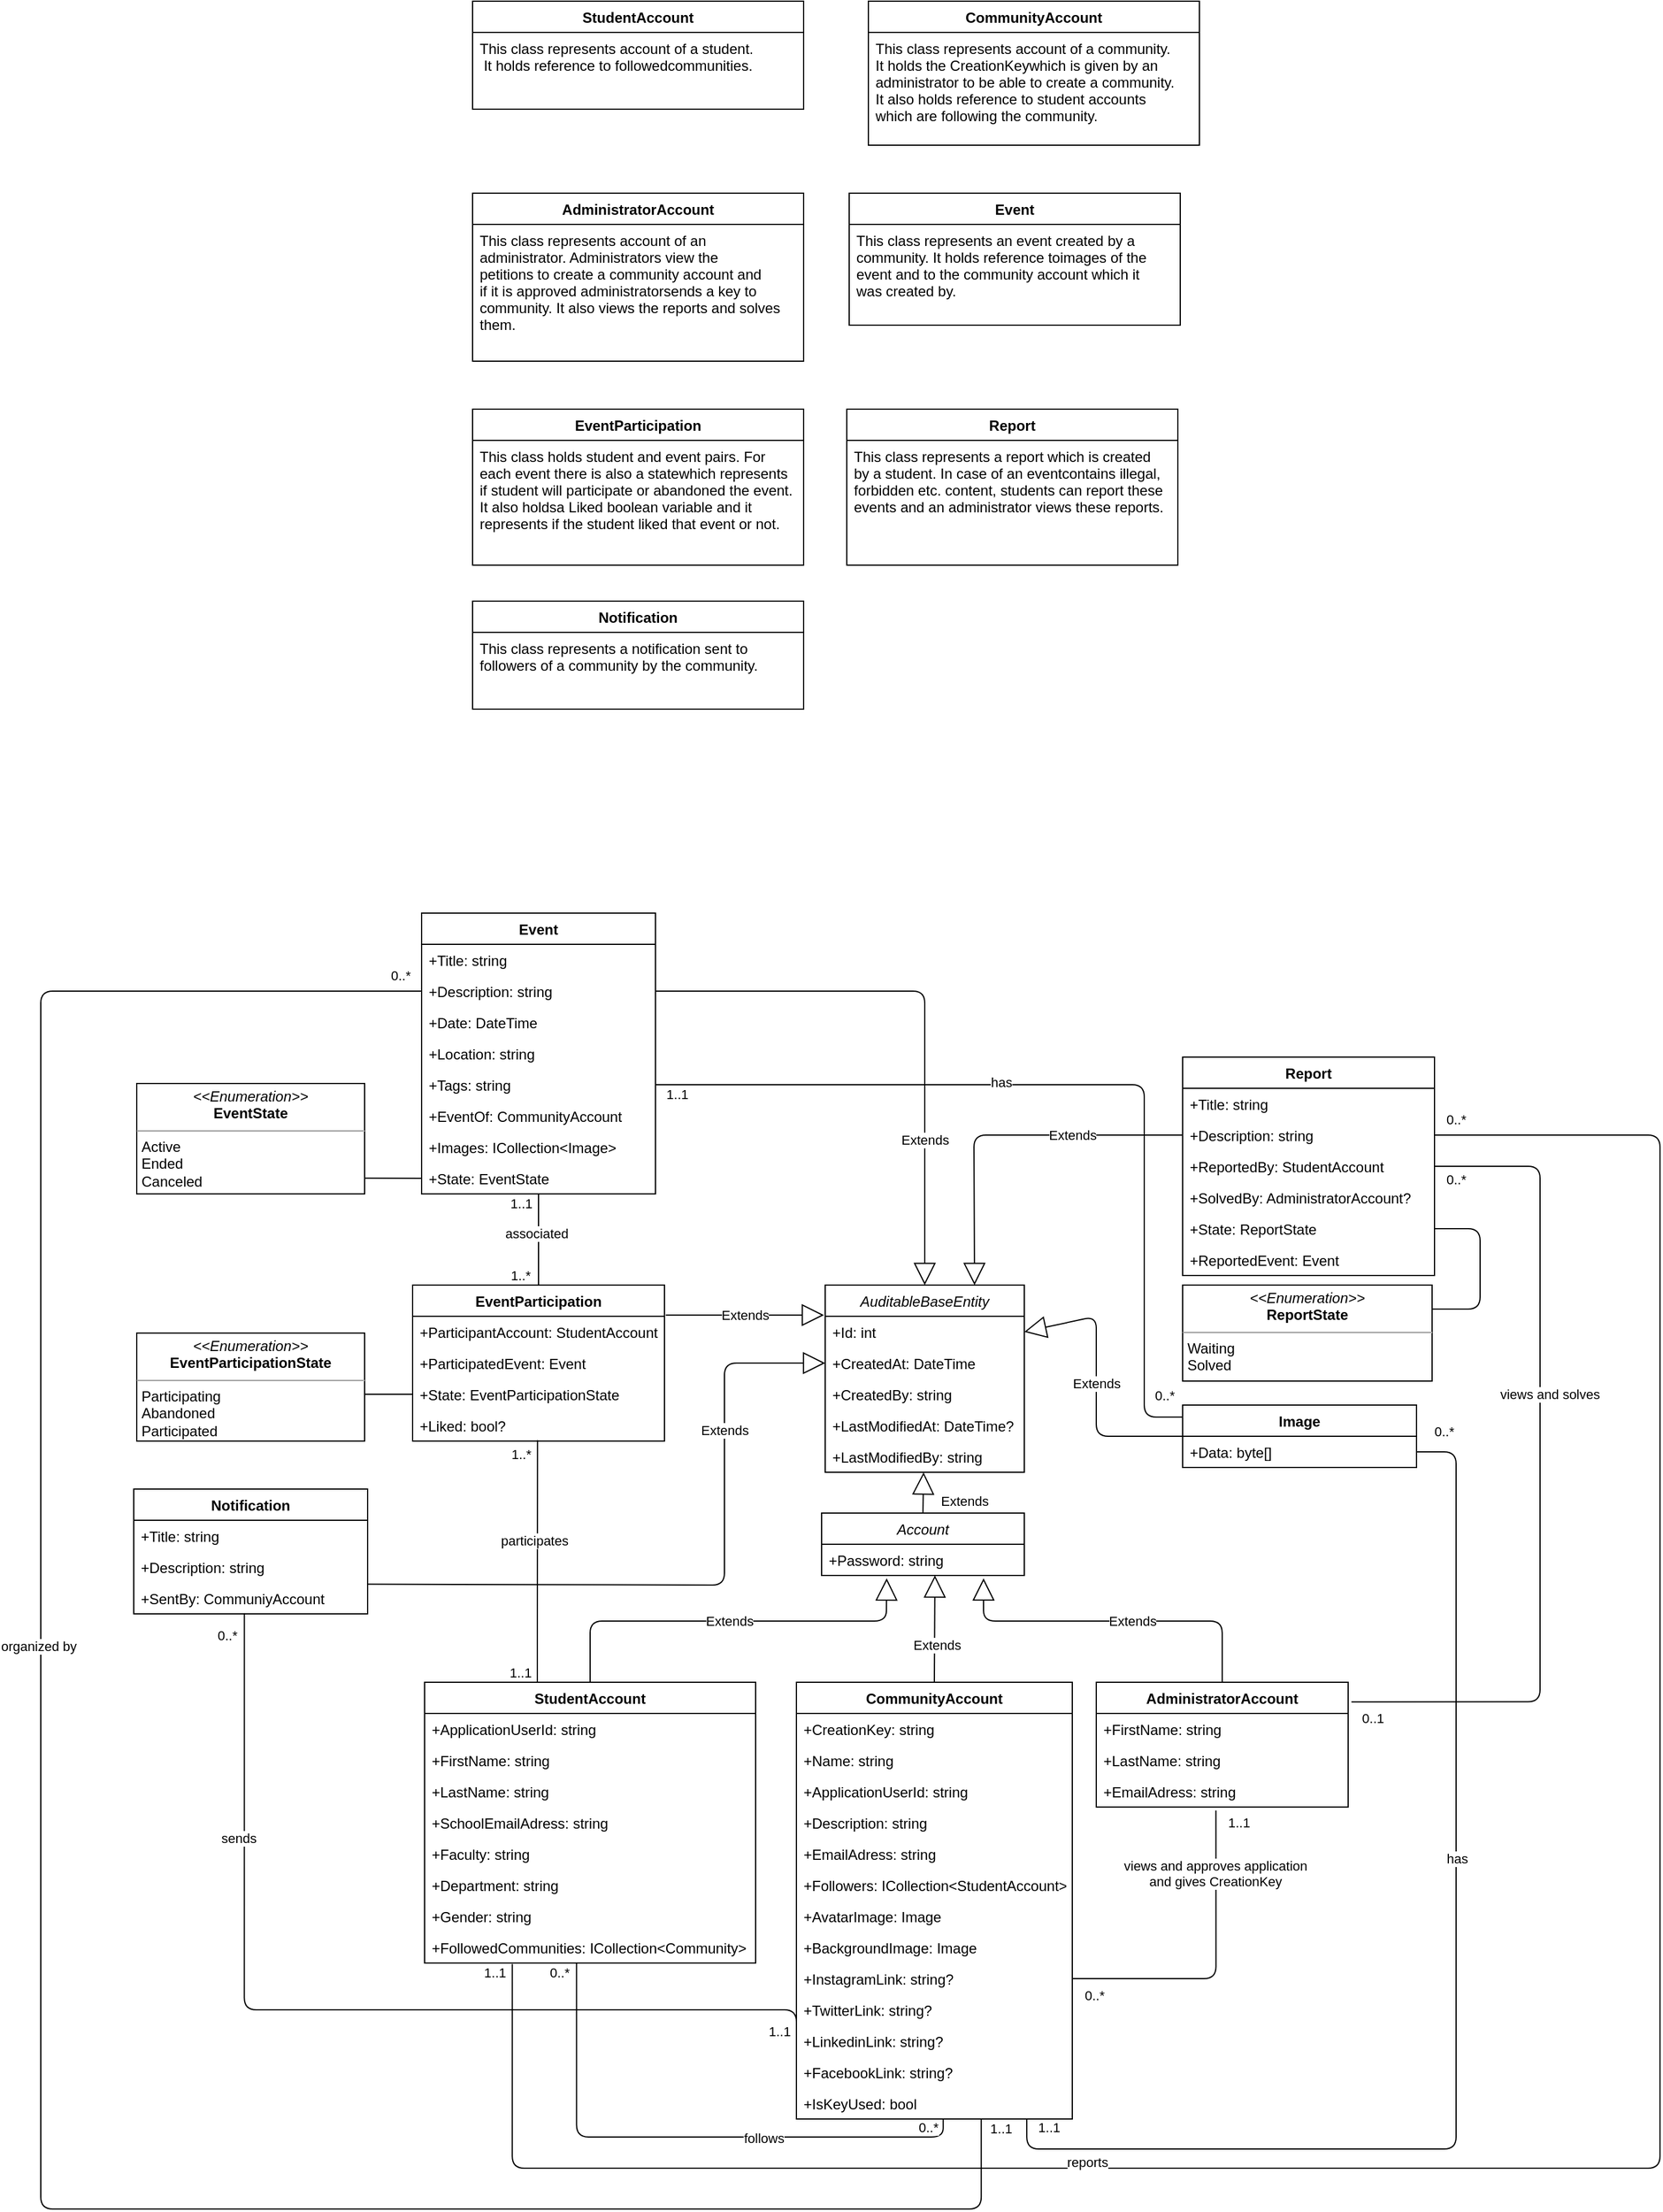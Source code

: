 <mxfile version="13.5.1" type="device"><diagram id="C5RBs43oDa-KdzZeNtuy" name="Page-1"><mxGraphModel dx="2290" dy="2003" grid="1" gridSize="10" guides="1" tooltips="1" connect="1" arrows="1" fold="1" page="1" pageScale="1" pageWidth="827" pageHeight="1169" math="0" shadow="0"><root><mxCell id="WIyWlLk6GJQsqaUBKTNV-0"/><mxCell id="WIyWlLk6GJQsqaUBKTNV-1" parent="WIyWlLk6GJQsqaUBKTNV-0"/><object label="AuditableBaseEntity" f="f&#10;" id="zkfFHV4jXpPFQw0GAbJ--0"><mxCell style="swimlane;fontStyle=2;align=center;verticalAlign=top;childLayout=stackLayout;horizontal=1;startSize=26;horizontalStack=0;resizeParent=1;resizeLast=0;collapsible=1;marginBottom=0;rounded=0;shadow=0;strokeWidth=1;" parent="WIyWlLk6GJQsqaUBKTNV-1" vertex="1"><mxGeometry x="334" y="20" width="166" height="156" as="geometry"><mxRectangle x="230" y="140" width="160" height="26" as="alternateBounds"/></mxGeometry></mxCell></object><mxCell id="zkfFHV4jXpPFQw0GAbJ--1" value="+Id: int" style="text;align=left;verticalAlign=top;spacingLeft=4;spacingRight=4;overflow=hidden;rotatable=0;points=[[0,0.5],[1,0.5]];portConstraint=eastwest;" parent="zkfFHV4jXpPFQw0GAbJ--0" vertex="1"><mxGeometry y="26" width="166" height="26" as="geometry"/></mxCell><mxCell id="zkfFHV4jXpPFQw0GAbJ--2" value="+CreatedAt: DateTime" style="text;align=left;verticalAlign=top;spacingLeft=4;spacingRight=4;overflow=hidden;rotatable=0;points=[[0,0.5],[1,0.5]];portConstraint=eastwest;rounded=0;shadow=0;html=0;" parent="zkfFHV4jXpPFQw0GAbJ--0" vertex="1"><mxGeometry y="52" width="166" height="26" as="geometry"/></mxCell><mxCell id="m98l3vWA27t7dMXntAs6-0" value="+CreatedBy: string" style="text;align=left;verticalAlign=top;spacingLeft=4;spacingRight=4;overflow=hidden;rotatable=0;points=[[0,0.5],[1,0.5]];portConstraint=eastwest;rounded=0;shadow=0;html=0;" parent="zkfFHV4jXpPFQw0GAbJ--0" vertex="1"><mxGeometry y="78" width="166" height="26" as="geometry"/></mxCell><mxCell id="zkfFHV4jXpPFQw0GAbJ--3" value="+LastModifiedAt: DateTime?" style="text;align=left;verticalAlign=top;spacingLeft=4;spacingRight=4;overflow=hidden;rotatable=0;points=[[0,0.5],[1,0.5]];portConstraint=eastwest;rounded=0;shadow=0;html=0;" parent="zkfFHV4jXpPFQw0GAbJ--0" vertex="1"><mxGeometry y="104" width="166" height="26" as="geometry"/></mxCell><mxCell id="m98l3vWA27t7dMXntAs6-1" value="+LastModifiedBy: string" style="text;align=left;verticalAlign=top;spacingLeft=4;spacingRight=4;overflow=hidden;rotatable=0;points=[[0,0.5],[1,0.5]];portConstraint=eastwest;rounded=0;shadow=0;html=0;" parent="zkfFHV4jXpPFQw0GAbJ--0" vertex="1"><mxGeometry y="130" width="166" height="26" as="geometry"/></mxCell><mxCell id="XZDIatSI2VrPZnRgUqBS-0" value="Account" style="swimlane;fontStyle=2;align=center;verticalAlign=top;childLayout=stackLayout;horizontal=1;startSize=26;horizontalStack=0;resizeParent=1;resizeParentMax=0;resizeLast=0;collapsible=1;marginBottom=0;" parent="WIyWlLk6GJQsqaUBKTNV-1" vertex="1"><mxGeometry x="331" y="210" width="169" height="52" as="geometry"/></mxCell><mxCell id="XZDIatSI2VrPZnRgUqBS-1" value="+Password: string" style="text;strokeColor=none;fillColor=none;align=left;verticalAlign=top;spacingLeft=4;spacingRight=4;overflow=hidden;rotatable=0;points=[[0,0.5],[1,0.5]];portConstraint=eastwest;" parent="XZDIatSI2VrPZnRgUqBS-0" vertex="1"><mxGeometry y="26" width="169" height="26" as="geometry"/></mxCell><mxCell id="XZDIatSI2VrPZnRgUqBS-6" value="Extends" style="endArrow=block;endSize=16;endFill=0;html=1;exitX=0.5;exitY=0;exitDx=0;exitDy=0;entryX=0.494;entryY=1.003;entryDx=0;entryDy=0;entryPerimeter=0;" parent="WIyWlLk6GJQsqaUBKTNV-1" source="XZDIatSI2VrPZnRgUqBS-0" target="m98l3vWA27t7dMXntAs6-1" edge="1"><mxGeometry x="-0.38" y="-34" width="160" relative="1" as="geometry"><mxPoint x="430" y="170" as="sourcePoint"/><mxPoint x="417" y="170" as="targetPoint"/><mxPoint as="offset"/></mxGeometry></mxCell><mxCell id="XZDIatSI2VrPZnRgUqBS-7" value="StudentAccount" style="swimlane;fontStyle=1;align=center;verticalAlign=top;childLayout=stackLayout;horizontal=1;startSize=26;horizontalStack=0;resizeParent=1;resizeParentMax=0;resizeLast=0;collapsible=1;marginBottom=0;" parent="WIyWlLk6GJQsqaUBKTNV-1" vertex="1"><mxGeometry y="351" width="276" height="234" as="geometry"/></mxCell><mxCell id="XZDIatSI2VrPZnRgUqBS-18" value="+ApplicationUserId: string" style="text;strokeColor=none;fillColor=none;align=left;verticalAlign=top;spacingLeft=4;spacingRight=4;overflow=hidden;rotatable=0;points=[[0,0.5],[1,0.5]];portConstraint=eastwest;" parent="XZDIatSI2VrPZnRgUqBS-7" vertex="1"><mxGeometry y="26" width="276" height="26" as="geometry"/></mxCell><mxCell id="XZDIatSI2VrPZnRgUqBS-8" value="+FirstName: string" style="text;strokeColor=none;fillColor=none;align=left;verticalAlign=top;spacingLeft=4;spacingRight=4;overflow=hidden;rotatable=0;points=[[0,0.5],[1,0.5]];portConstraint=eastwest;" parent="XZDIatSI2VrPZnRgUqBS-7" vertex="1"><mxGeometry y="52" width="276" height="26" as="geometry"/></mxCell><mxCell id="XZDIatSI2VrPZnRgUqBS-12" value="+LastName: string" style="text;strokeColor=none;fillColor=none;align=left;verticalAlign=top;spacingLeft=4;spacingRight=4;overflow=hidden;rotatable=0;points=[[0,0.5],[1,0.5]];portConstraint=eastwest;" parent="XZDIatSI2VrPZnRgUqBS-7" vertex="1"><mxGeometry y="78" width="276" height="26" as="geometry"/></mxCell><mxCell id="XZDIatSI2VrPZnRgUqBS-13" value="+SchoolEmailAdress: string" style="text;strokeColor=none;fillColor=none;align=left;verticalAlign=top;spacingLeft=4;spacingRight=4;overflow=hidden;rotatable=0;points=[[0,0.5],[1,0.5]];portConstraint=eastwest;" parent="XZDIatSI2VrPZnRgUqBS-7" vertex="1"><mxGeometry y="104" width="276" height="26" as="geometry"/></mxCell><mxCell id="XZDIatSI2VrPZnRgUqBS-14" value="+Faculty: string" style="text;strokeColor=none;fillColor=none;align=left;verticalAlign=top;spacingLeft=4;spacingRight=4;overflow=hidden;rotatable=0;points=[[0,0.5],[1,0.5]];portConstraint=eastwest;" parent="XZDIatSI2VrPZnRgUqBS-7" vertex="1"><mxGeometry y="130" width="276" height="26" as="geometry"/></mxCell><mxCell id="XZDIatSI2VrPZnRgUqBS-15" value="+Department: string" style="text;strokeColor=none;fillColor=none;align=left;verticalAlign=top;spacingLeft=4;spacingRight=4;overflow=hidden;rotatable=0;points=[[0,0.5],[1,0.5]];portConstraint=eastwest;" parent="XZDIatSI2VrPZnRgUqBS-7" vertex="1"><mxGeometry y="156" width="276" height="26" as="geometry"/></mxCell><mxCell id="XZDIatSI2VrPZnRgUqBS-17" value="+Gender: string" style="text;strokeColor=none;fillColor=none;align=left;verticalAlign=top;spacingLeft=4;spacingRight=4;overflow=hidden;rotatable=0;points=[[0,0.5],[1,0.5]];portConstraint=eastwest;" parent="XZDIatSI2VrPZnRgUqBS-7" vertex="1"><mxGeometry y="182" width="276" height="26" as="geometry"/></mxCell><mxCell id="IkKvK3riRiwjQdTfd8FQ-1" value="+FollowedCommunities: ICollection&lt;Community&gt;" style="text;strokeColor=none;fillColor=none;align=left;verticalAlign=top;spacingLeft=4;spacingRight=4;overflow=hidden;rotatable=0;points=[[0,0.5],[1,0.5]];portConstraint=eastwest;" vertex="1" parent="XZDIatSI2VrPZnRgUqBS-7"><mxGeometry y="208" width="276" height="26" as="geometry"/></mxCell><mxCell id="XZDIatSI2VrPZnRgUqBS-19" value="Extends" style="endArrow=block;endSize=16;endFill=0;html=1;exitX=0.5;exitY=0;exitDx=0;exitDy=0;entryX=0.321;entryY=1.092;entryDx=0;entryDy=0;entryPerimeter=0;" parent="WIyWlLk6GJQsqaUBKTNV-1" source="XZDIatSI2VrPZnRgUqBS-7" target="XZDIatSI2VrPZnRgUqBS-1" edge="1"><mxGeometry width="160" relative="1" as="geometry"><mxPoint x="424" y="220" as="sourcePoint"/><mxPoint x="426.606" y="134" as="targetPoint"/><Array as="points"><mxPoint x="138" y="300"/><mxPoint x="385" y="300"/></Array></mxGeometry></mxCell><mxCell id="XZDIatSI2VrPZnRgUqBS-29" value="Extends" style="endArrow=block;endSize=16;endFill=0;html=1;exitX=0.5;exitY=0;exitDx=0;exitDy=0;entryX=0.559;entryY=0.998;entryDx=0;entryDy=0;entryPerimeter=0;" parent="WIyWlLk6GJQsqaUBKTNV-1" source="XZDIatSI2VrPZnRgUqBS-20" target="XZDIatSI2VrPZnRgUqBS-1" edge="1"><mxGeometry x="-0.288" y="-2" width="160" relative="1" as="geometry"><mxPoint x="424" y="220" as="sourcePoint"/><mxPoint x="429" y="264" as="targetPoint"/><mxPoint as="offset"/></mxGeometry></mxCell><mxCell id="XZDIatSI2VrPZnRgUqBS-39" value="Extends" style="endArrow=block;endSize=16;endFill=0;html=1;exitX=0.5;exitY=0;exitDx=0;exitDy=0;entryX=0.799;entryY=1.092;entryDx=0;entryDy=0;entryPerimeter=0;" parent="WIyWlLk6GJQsqaUBKTNV-1" source="XZDIatSI2VrPZnRgUqBS-30" target="XZDIatSI2VrPZnRgUqBS-1" edge="1"><mxGeometry x="-0.118" width="160" relative="1" as="geometry"><mxPoint x="435" y="361" as="sourcePoint"/><mxPoint x="430" y="260" as="targetPoint"/><mxPoint as="offset"/><Array as="points"><mxPoint x="665" y="300"/><mxPoint x="466" y="300"/></Array></mxGeometry></mxCell><mxCell id="XZDIatSI2VrPZnRgUqBS-30" value="AdministratorAccount" style="swimlane;fontStyle=1;align=center;verticalAlign=top;childLayout=stackLayout;horizontal=1;startSize=26;horizontalStack=0;resizeParent=1;resizeParentMax=0;resizeLast=0;collapsible=1;marginBottom=0;" parent="WIyWlLk6GJQsqaUBKTNV-1" vertex="1"><mxGeometry x="560" y="351" width="210" height="104" as="geometry"/></mxCell><mxCell id="XZDIatSI2VrPZnRgUqBS-32" value="+FirstName: string" style="text;strokeColor=none;fillColor=none;align=left;verticalAlign=top;spacingLeft=4;spacingRight=4;overflow=hidden;rotatable=0;points=[[0,0.5],[1,0.5]];portConstraint=eastwest;" parent="XZDIatSI2VrPZnRgUqBS-30" vertex="1"><mxGeometry y="26" width="210" height="26" as="geometry"/></mxCell><mxCell id="XZDIatSI2VrPZnRgUqBS-34" value="+LastName: string" style="text;strokeColor=none;fillColor=none;align=left;verticalAlign=top;spacingLeft=4;spacingRight=4;overflow=hidden;rotatable=0;points=[[0,0.5],[1,0.5]];portConstraint=eastwest;" parent="XZDIatSI2VrPZnRgUqBS-30" vertex="1"><mxGeometry y="52" width="210" height="26" as="geometry"/></mxCell><mxCell id="XZDIatSI2VrPZnRgUqBS-38" value="+EmailAdress: string" style="text;strokeColor=none;fillColor=none;align=left;verticalAlign=top;spacingLeft=4;spacingRight=4;overflow=hidden;rotatable=0;points=[[0,0.5],[1,0.5]];portConstraint=eastwest;" parent="XZDIatSI2VrPZnRgUqBS-30" vertex="1"><mxGeometry y="78" width="210" height="26" as="geometry"/></mxCell><mxCell id="XZDIatSI2VrPZnRgUqBS-64" value="&lt;p style=&quot;margin: 0px ; margin-top: 4px ; text-align: center&quot;&gt;&lt;i&gt;&amp;lt;&amp;lt;Enumeration&amp;gt;&amp;gt;&lt;/i&gt;&lt;br&gt;&lt;b&gt;EventState&lt;/b&gt;&lt;/p&gt;&lt;hr size=&quot;1&quot;&gt;&lt;p style=&quot;margin: 0px ; margin-left: 4px&quot;&gt;Active&lt;/p&gt;&lt;p style=&quot;margin: 0px ; margin-left: 4px&quot;&gt;Ended&lt;/p&gt;&lt;p style=&quot;margin: 0px ; margin-left: 4px&quot;&gt;Canceled&lt;/p&gt;" style="verticalAlign=top;align=left;overflow=fill;fontSize=12;fontFamily=Helvetica;html=1;" parent="WIyWlLk6GJQsqaUBKTNV-1" vertex="1"><mxGeometry x="-240" y="-148" width="190" height="92" as="geometry"/></mxCell><mxCell id="XZDIatSI2VrPZnRgUqBS-20" value="CommunityAccount" style="swimlane;fontStyle=1;align=center;verticalAlign=top;childLayout=stackLayout;horizontal=1;startSize=26;horizontalStack=0;resizeParent=1;resizeParentMax=0;resizeLast=0;collapsible=1;marginBottom=0;" parent="WIyWlLk6GJQsqaUBKTNV-1" vertex="1"><mxGeometry x="310" y="351" width="230" height="364" as="geometry"/></mxCell><mxCell id="XZDIatSI2VrPZnRgUqBS-21" value="+CreationKey: string" style="text;strokeColor=none;fillColor=none;align=left;verticalAlign=top;spacingLeft=4;spacingRight=4;overflow=hidden;rotatable=0;points=[[0,0.5],[1,0.5]];portConstraint=eastwest;" parent="XZDIatSI2VrPZnRgUqBS-20" vertex="1"><mxGeometry y="26" width="230" height="26" as="geometry"/></mxCell><mxCell id="XZDIatSI2VrPZnRgUqBS-22" value="+Name: string" style="text;strokeColor=none;fillColor=none;align=left;verticalAlign=top;spacingLeft=4;spacingRight=4;overflow=hidden;rotatable=0;points=[[0,0.5],[1,0.5]];portConstraint=eastwest;" parent="XZDIatSI2VrPZnRgUqBS-20" vertex="1"><mxGeometry y="52" width="230" height="26" as="geometry"/></mxCell><mxCell id="IkKvK3riRiwjQdTfd8FQ-0" value="+ApplicationUserId: string" style="text;strokeColor=none;fillColor=none;align=left;verticalAlign=top;spacingLeft=4;spacingRight=4;overflow=hidden;rotatable=0;points=[[0,0.5],[1,0.5]];portConstraint=eastwest;" vertex="1" parent="XZDIatSI2VrPZnRgUqBS-20"><mxGeometry y="78" width="230" height="26" as="geometry"/></mxCell><mxCell id="XZDIatSI2VrPZnRgUqBS-23" value="+Description: string" style="text;strokeColor=none;fillColor=none;align=left;verticalAlign=top;spacingLeft=4;spacingRight=4;overflow=hidden;rotatable=0;points=[[0,0.5],[1,0.5]];portConstraint=eastwest;" parent="XZDIatSI2VrPZnRgUqBS-20" vertex="1"><mxGeometry y="104" width="230" height="26" as="geometry"/></mxCell><mxCell id="XZDIatSI2VrPZnRgUqBS-24" value="+EmailAdress: string" style="text;strokeColor=none;fillColor=none;align=left;verticalAlign=top;spacingLeft=4;spacingRight=4;overflow=hidden;rotatable=0;points=[[0,0.5],[1,0.5]];portConstraint=eastwest;" parent="XZDIatSI2VrPZnRgUqBS-20" vertex="1"><mxGeometry y="130" width="230" height="26" as="geometry"/></mxCell><mxCell id="XZDIatSI2VrPZnRgUqBS-65" value="+Followers: ICollection&lt;StudentAccount&gt;" style="text;strokeColor=none;fillColor=none;align=left;verticalAlign=top;spacingLeft=4;spacingRight=4;overflow=hidden;rotatable=0;points=[[0,0.5],[1,0.5]];portConstraint=eastwest;" parent="XZDIatSI2VrPZnRgUqBS-20" vertex="1"><mxGeometry y="156" width="230" height="26" as="geometry"/></mxCell><mxCell id="XZDIatSI2VrPZnRgUqBS-25" value="+AvatarImage: Image" style="text;strokeColor=none;fillColor=none;align=left;verticalAlign=top;spacingLeft=4;spacingRight=4;overflow=hidden;rotatable=0;points=[[0,0.5],[1,0.5]];portConstraint=eastwest;" parent="XZDIatSI2VrPZnRgUqBS-20" vertex="1"><mxGeometry y="182" width="230" height="26" as="geometry"/></mxCell><mxCell id="XZDIatSI2VrPZnRgUqBS-54" value="+BackgroundImage: Image" style="text;strokeColor=none;fillColor=none;align=left;verticalAlign=top;spacingLeft=4;spacingRight=4;overflow=hidden;rotatable=0;points=[[0,0.5],[1,0.5]];portConstraint=eastwest;" parent="XZDIatSI2VrPZnRgUqBS-20" vertex="1"><mxGeometry y="208" width="230" height="26" as="geometry"/></mxCell><mxCell id="XZDIatSI2VrPZnRgUqBS-53" value="+InstagramLink: string?" style="text;strokeColor=none;fillColor=none;align=left;verticalAlign=top;spacingLeft=4;spacingRight=4;overflow=hidden;rotatable=0;points=[[0,0.5],[1,0.5]];portConstraint=eastwest;" parent="XZDIatSI2VrPZnRgUqBS-20" vertex="1"><mxGeometry y="234" width="230" height="26" as="geometry"/></mxCell><mxCell id="XZDIatSI2VrPZnRgUqBS-26" value="+TwitterLink: string?" style="text;strokeColor=none;fillColor=none;align=left;verticalAlign=top;spacingLeft=4;spacingRight=4;overflow=hidden;rotatable=0;points=[[0,0.5],[1,0.5]];portConstraint=eastwest;" parent="XZDIatSI2VrPZnRgUqBS-20" vertex="1"><mxGeometry y="260" width="230" height="26" as="geometry"/></mxCell><mxCell id="XZDIatSI2VrPZnRgUqBS-27" value="+LinkedinLink: string?" style="text;strokeColor=none;fillColor=none;align=left;verticalAlign=top;spacingLeft=4;spacingRight=4;overflow=hidden;rotatable=0;points=[[0,0.5],[1,0.5]];portConstraint=eastwest;" parent="XZDIatSI2VrPZnRgUqBS-20" vertex="1"><mxGeometry y="286" width="230" height="26" as="geometry"/></mxCell><mxCell id="XZDIatSI2VrPZnRgUqBS-28" value="+FacebookLink: string?" style="text;strokeColor=none;fillColor=none;align=left;verticalAlign=top;spacingLeft=4;spacingRight=4;overflow=hidden;rotatable=0;points=[[0,0.5],[1,0.5]];portConstraint=eastwest;" parent="XZDIatSI2VrPZnRgUqBS-20" vertex="1"><mxGeometry y="312" width="230" height="26" as="geometry"/></mxCell><mxCell id="_XggBSpL-9v-YtMyUM1m-0" value="+IsKeyUsed: bool" style="text;strokeColor=none;fillColor=none;align=left;verticalAlign=top;spacingLeft=4;spacingRight=4;overflow=hidden;rotatable=0;points=[[0,0.5],[1,0.5]];portConstraint=eastwest;" parent="XZDIatSI2VrPZnRgUqBS-20" vertex="1"><mxGeometry y="338" width="230" height="26" as="geometry"/></mxCell><mxCell id="XZDIatSI2VrPZnRgUqBS-66" value="&lt;p style=&quot;margin: 0px ; margin-top: 4px ; text-align: center&quot;&gt;&lt;i&gt;&amp;lt;&amp;lt;Enumeration&amp;gt;&amp;gt;&lt;/i&gt;&lt;br&gt;&lt;b&gt;ReportState&lt;/b&gt;&lt;/p&gt;&lt;hr size=&quot;1&quot;&gt;&lt;p style=&quot;margin: 0px ; margin-left: 4px&quot;&gt;Waiting&lt;/p&gt;&lt;p style=&quot;margin: 0px ; margin-left: 4px&quot;&gt;Solved&lt;/p&gt;" style="verticalAlign=top;align=left;overflow=fill;fontSize=12;fontFamily=Helvetica;html=1;" parent="WIyWlLk6GJQsqaUBKTNV-1" vertex="1"><mxGeometry x="632" y="20" width="208" height="80" as="geometry"/></mxCell><mxCell id="Ba5FxdLqkeqpwZ7B7Oad-0" value="Extends" style="endArrow=block;endSize=16;endFill=0;html=1;exitX=1;exitY=0.5;exitDx=0;exitDy=0;entryX=0.5;entryY=0;entryDx=0;entryDy=0;" parent="WIyWlLk6GJQsqaUBKTNV-1" source="XZDIatSI2VrPZnRgUqBS-45" target="zkfFHV4jXpPFQw0GAbJ--0" edge="1"><mxGeometry x="0.489" width="160" relative="1" as="geometry"><mxPoint x="425.5" y="220" as="sourcePoint"/><mxPoint x="426.803" y="134" as="targetPoint"/><Array as="points"><mxPoint x="417" y="-225"/></Array><mxPoint y="-1" as="offset"/></mxGeometry></mxCell><mxCell id="Ba5FxdLqkeqpwZ7B7Oad-1" value="Extends" style="endArrow=block;endSize=16;endFill=0;html=1;exitX=0;exitY=0.5;exitDx=0;exitDy=0;entryX=1;entryY=0.25;entryDx=0;entryDy=0;" parent="WIyWlLk6GJQsqaUBKTNV-1" source="XZDIatSI2VrPZnRgUqBS-55" target="zkfFHV4jXpPFQw0GAbJ--0" edge="1"><mxGeometry width="160" relative="1" as="geometry"><mxPoint x="425.5" y="220" as="sourcePoint"/><mxPoint x="426.803" y="134.0" as="targetPoint"/><Array as="points"><mxPoint x="560" y="146"/><mxPoint x="560" y="46"/></Array></mxGeometry></mxCell><mxCell id="Ba5FxdLqkeqpwZ7B7Oad-4" value="" style="endArrow=none;html=1;exitX=0;exitY=0.5;exitDx=0;exitDy=0;entryX=1.002;entryY=0.858;entryDx=0;entryDy=0;entryPerimeter=0;" parent="WIyWlLk6GJQsqaUBKTNV-1" source="XZDIatSI2VrPZnRgUqBS-63" target="XZDIatSI2VrPZnRgUqBS-64" edge="1"><mxGeometry width="50" height="50" relative="1" as="geometry"><mxPoint x="820" y="80" as="sourcePoint"/><mxPoint x="847" y="-69" as="targetPoint"/></mxGeometry></mxCell><mxCell id="Ba5FxdLqkeqpwZ7B7Oad-5" value="&lt;p style=&quot;margin: 0px ; margin-top: 4px ; text-align: center&quot;&gt;&lt;i&gt;&amp;lt;&amp;lt;Enumeration&amp;gt;&amp;gt;&lt;/i&gt;&lt;br&gt;&lt;b&gt;EventParticipationState&lt;/b&gt;&lt;/p&gt;&lt;hr size=&quot;1&quot;&gt;&lt;p style=&quot;margin: 0px ; margin-left: 4px&quot;&gt;Participating&lt;/p&gt;&lt;p style=&quot;margin: 0px ; margin-left: 4px&quot;&gt;Abandoned&lt;/p&gt;&lt;p style=&quot;margin: 0px ; margin-left: 4px&quot;&gt;Participated&lt;/p&gt;" style="verticalAlign=top;align=left;overflow=fill;fontSize=12;fontFamily=Helvetica;html=1;" parent="WIyWlLk6GJQsqaUBKTNV-1" vertex="1"><mxGeometry x="-240" y="60" width="190" height="90" as="geometry"/></mxCell><mxCell id="Ba5FxdLqkeqpwZ7B7Oad-15" value="" style="endArrow=none;html=1;exitX=0.997;exitY=0.566;exitDx=0;exitDy=0;entryX=0;entryY=0.5;entryDx=0;entryDy=0;exitPerimeter=0;" parent="WIyWlLk6GJQsqaUBKTNV-1" source="Ba5FxdLqkeqpwZ7B7Oad-5" target="Ba5FxdLqkeqpwZ7B7Oad-9" edge="1"><mxGeometry width="50" height="50" relative="1" as="geometry"><mxPoint x="735" y="221.0" as="sourcePoint"/><mxPoint x="860" y="221.0" as="targetPoint"/></mxGeometry></mxCell><mxCell id="Ba5FxdLqkeqpwZ7B7Oad-16" value="Extends" style="endArrow=block;endSize=16;endFill=0;html=1;" parent="WIyWlLk6GJQsqaUBKTNV-1" edge="1"><mxGeometry width="160" relative="1" as="geometry"><mxPoint x="201" y="45" as="sourcePoint"/><mxPoint x="333" y="45" as="targetPoint"/></mxGeometry></mxCell><mxCell id="Ba5FxdLqkeqpwZ7B7Oad-6" value="EventParticipation" style="swimlane;fontStyle=1;align=center;verticalAlign=top;childLayout=stackLayout;horizontal=1;startSize=26;horizontalStack=0;resizeParent=1;resizeParentMax=0;resizeLast=0;collapsible=1;marginBottom=0;" parent="WIyWlLk6GJQsqaUBKTNV-1" vertex="1"><mxGeometry x="-10" y="20" width="210" height="130" as="geometry"/></mxCell><mxCell id="Ba5FxdLqkeqpwZ7B7Oad-7" value="+ParticipantAccount: StudentAccount" style="text;strokeColor=none;fillColor=none;align=left;verticalAlign=top;spacingLeft=4;spacingRight=4;overflow=hidden;rotatable=0;points=[[0,0.5],[1,0.5]];portConstraint=eastwest;" parent="Ba5FxdLqkeqpwZ7B7Oad-6" vertex="1"><mxGeometry y="26" width="210" height="26" as="geometry"/></mxCell><mxCell id="Ba5FxdLqkeqpwZ7B7Oad-8" value="+ParticipatedEvent: Event" style="text;strokeColor=none;fillColor=none;align=left;verticalAlign=top;spacingLeft=4;spacingRight=4;overflow=hidden;rotatable=0;points=[[0,0.5],[1,0.5]];portConstraint=eastwest;" parent="Ba5FxdLqkeqpwZ7B7Oad-6" vertex="1"><mxGeometry y="52" width="210" height="26" as="geometry"/></mxCell><mxCell id="Ba5FxdLqkeqpwZ7B7Oad-9" value="+State: EventParticipationState" style="text;strokeColor=none;fillColor=none;align=left;verticalAlign=top;spacingLeft=4;spacingRight=4;overflow=hidden;rotatable=0;points=[[0,0.5],[1,0.5]];portConstraint=eastwest;" parent="Ba5FxdLqkeqpwZ7B7Oad-6" vertex="1"><mxGeometry y="78" width="210" height="26" as="geometry"/></mxCell><mxCell id="Ba5FxdLqkeqpwZ7B7Oad-10" value="+Liked: bool?" style="text;strokeColor=none;fillColor=none;align=left;verticalAlign=top;spacingLeft=4;spacingRight=4;overflow=hidden;rotatable=0;points=[[0,0.5],[1,0.5]];portConstraint=eastwest;" parent="Ba5FxdLqkeqpwZ7B7Oad-6" vertex="1"><mxGeometry y="104" width="210" height="26" as="geometry"/></mxCell><mxCell id="Ba5FxdLqkeqpwZ7B7Oad-22" value="Extends" style="endArrow=block;endSize=16;endFill=0;html=1;exitX=0;exitY=0.5;exitDx=0;exitDy=0;entryX=0.75;entryY=0;entryDx=0;entryDy=0;" parent="WIyWlLk6GJQsqaUBKTNV-1" source="Ba5FxdLqkeqpwZ7B7Oad-19" target="zkfFHV4jXpPFQw0GAbJ--0" edge="1"><mxGeometry x="-0.385" width="160" relative="1" as="geometry"><mxPoint x="642" y="56.0" as="sourcePoint"/><mxPoint x="510" y="56.0" as="targetPoint"/><Array as="points"><mxPoint x="458" y="-105"/></Array><mxPoint as="offset"/></mxGeometry></mxCell><mxCell id="XZDIatSI2VrPZnRgUqBS-55" value="Image" style="swimlane;fontStyle=1;align=center;verticalAlign=top;childLayout=stackLayout;horizontal=1;startSize=26;horizontalStack=0;resizeParent=1;resizeParentMax=0;resizeLast=0;collapsible=1;marginBottom=0;" parent="WIyWlLk6GJQsqaUBKTNV-1" vertex="1"><mxGeometry x="632" y="120" width="195" height="52" as="geometry"/></mxCell><mxCell id="Ba5FxdLqkeqpwZ7B7Oad-26" value="+Data: byte[]" style="text;strokeColor=none;fillColor=none;align=left;verticalAlign=top;spacingLeft=4;spacingRight=4;overflow=hidden;rotatable=0;points=[[0,0.5],[1,0.5]];portConstraint=eastwest;" parent="XZDIatSI2VrPZnRgUqBS-55" vertex="1"><mxGeometry y="26" width="195" height="26" as="geometry"/></mxCell><mxCell id="Ba5FxdLqkeqpwZ7B7Oad-23" value="" style="endArrow=none;html=1;exitX=1;exitY=0.25;exitDx=0;exitDy=0;entryX=1;entryY=0.5;entryDx=0;entryDy=0;" parent="WIyWlLk6GJQsqaUBKTNV-1" source="XZDIatSI2VrPZnRgUqBS-66" target="Ba5FxdLqkeqpwZ7B7Oad-43" edge="1"><mxGeometry width="50" height="50" relative="1" as="geometry"><mxPoint x="7.5" y="-59.0" as="sourcePoint"/><mxPoint x="-60" y="-59.0" as="targetPoint"/><Array as="points"><mxPoint x="880" y="40"/><mxPoint x="880" y="-27"/></Array></mxGeometry></mxCell><mxCell id="Ba5FxdLqkeqpwZ7B7Oad-30" value="" style="endArrow=none;html=1;edgeStyle=orthogonalEdgeStyle;exitX=0.5;exitY=0;exitDx=0;exitDy=0;entryX=0.5;entryY=1;entryDx=0;entryDy=0;" parent="WIyWlLk6GJQsqaUBKTNV-1" source="Ba5FxdLqkeqpwZ7B7Oad-6" target="XZDIatSI2VrPZnRgUqBS-40" edge="1"><mxGeometry relative="1" as="geometry"><mxPoint x="70" y="-30" as="sourcePoint"/><mxPoint x="95" y="-40" as="targetPoint"/></mxGeometry></mxCell><mxCell id="Ba5FxdLqkeqpwZ7B7Oad-31" value="1..*" style="edgeLabel;resizable=0;html=1;align=left;verticalAlign=bottom;" parent="Ba5FxdLqkeqpwZ7B7Oad-30" connectable="0" vertex="1"><mxGeometry x="-1" relative="1" as="geometry"><mxPoint x="-25" as="offset"/></mxGeometry></mxCell><mxCell id="Ba5FxdLqkeqpwZ7B7Oad-32" value="1..1" style="edgeLabel;resizable=0;html=1;align=right;verticalAlign=bottom;" parent="Ba5FxdLqkeqpwZ7B7Oad-30" connectable="0" vertex="1"><mxGeometry x="1" relative="1" as="geometry"><mxPoint x="-5" y="16" as="offset"/></mxGeometry></mxCell><mxCell id="XZDIatSI2VrPZnRgUqBS-40" value="Event" style="swimlane;fontStyle=1;align=center;verticalAlign=top;childLayout=stackLayout;horizontal=1;startSize=26;horizontalStack=0;resizeParent=1;resizeParentMax=0;resizeLast=0;collapsible=1;marginBottom=0;" parent="WIyWlLk6GJQsqaUBKTNV-1" vertex="1"><mxGeometry x="-2.5" y="-290" width="195" height="234" as="geometry"/></mxCell><mxCell id="XZDIatSI2VrPZnRgUqBS-41" value="+Title: string" style="text;strokeColor=none;fillColor=none;align=left;verticalAlign=top;spacingLeft=4;spacingRight=4;overflow=hidden;rotatable=0;points=[[0,0.5],[1,0.5]];portConstraint=eastwest;" parent="XZDIatSI2VrPZnRgUqBS-40" vertex="1"><mxGeometry y="26" width="195" height="26" as="geometry"/></mxCell><mxCell id="XZDIatSI2VrPZnRgUqBS-45" value="+Description: string" style="text;strokeColor=none;fillColor=none;align=left;verticalAlign=top;spacingLeft=4;spacingRight=4;overflow=hidden;rotatable=0;points=[[0,0.5],[1,0.5]];portConstraint=eastwest;" parent="XZDIatSI2VrPZnRgUqBS-40" vertex="1"><mxGeometry y="52" width="195" height="26" as="geometry"/></mxCell><mxCell id="XZDIatSI2VrPZnRgUqBS-46" value="+Date: DateTime" style="text;strokeColor=none;fillColor=none;align=left;verticalAlign=top;spacingLeft=4;spacingRight=4;overflow=hidden;rotatable=0;points=[[0,0.5],[1,0.5]];portConstraint=eastwest;" parent="XZDIatSI2VrPZnRgUqBS-40" vertex="1"><mxGeometry y="78" width="195" height="26" as="geometry"/></mxCell><mxCell id="XZDIatSI2VrPZnRgUqBS-47" value="+Location: string" style="text;strokeColor=none;fillColor=none;align=left;verticalAlign=top;spacingLeft=4;spacingRight=4;overflow=hidden;rotatable=0;points=[[0,0.5],[1,0.5]];portConstraint=eastwest;" parent="XZDIatSI2VrPZnRgUqBS-40" vertex="1"><mxGeometry y="104" width="195" height="26" as="geometry"/></mxCell><mxCell id="XZDIatSI2VrPZnRgUqBS-48" value="+Tags: string" style="text;strokeColor=none;fillColor=none;align=left;verticalAlign=top;spacingLeft=4;spacingRight=4;overflow=hidden;rotatable=0;points=[[0,0.5],[1,0.5]];portConstraint=eastwest;" parent="XZDIatSI2VrPZnRgUqBS-40" vertex="1"><mxGeometry y="130" width="195" height="26" as="geometry"/></mxCell><mxCell id="XZDIatSI2VrPZnRgUqBS-49" value="+EventOf: CommunityAccount" style="text;strokeColor=none;fillColor=none;align=left;verticalAlign=top;spacingLeft=4;spacingRight=4;overflow=hidden;rotatable=0;points=[[0,0.5],[1,0.5]];portConstraint=eastwest;" parent="XZDIatSI2VrPZnRgUqBS-40" vertex="1"><mxGeometry y="156" width="195" height="26" as="geometry"/></mxCell><mxCell id="XZDIatSI2VrPZnRgUqBS-50" value="+Images: ICollection&lt;Image&gt;" style="text;strokeColor=none;fillColor=none;align=left;verticalAlign=top;spacingLeft=4;spacingRight=4;overflow=hidden;rotatable=0;points=[[0,0.5],[1,0.5]];portConstraint=eastwest;" parent="XZDIatSI2VrPZnRgUqBS-40" vertex="1"><mxGeometry y="182" width="195" height="26" as="geometry"/></mxCell><mxCell id="XZDIatSI2VrPZnRgUqBS-63" value="+State: EventState" style="text;strokeColor=none;fillColor=none;align=left;verticalAlign=top;spacingLeft=4;spacingRight=4;overflow=hidden;rotatable=0;points=[[0,0.5],[1,0.5]];portConstraint=eastwest;" parent="XZDIatSI2VrPZnRgUqBS-40" vertex="1"><mxGeometry y="208" width="195" height="26" as="geometry"/></mxCell><mxCell id="Ba5FxdLqkeqpwZ7B7Oad-33" value="associated" style="edgeLabel;resizable=0;html=1;align=right;verticalAlign=bottom;" parent="WIyWlLk6GJQsqaUBKTNV-1" connectable="0" vertex="1"><mxGeometry x="120" y="-14.003" as="geometry"/></mxCell><mxCell id="Ba5FxdLqkeqpwZ7B7Oad-34" value="" style="endArrow=none;html=1;edgeStyle=orthogonalEdgeStyle;entryX=0.496;entryY=0.973;entryDx=0;entryDy=0;entryPerimeter=0;" parent="WIyWlLk6GJQsqaUBKTNV-1" target="Ba5FxdLqkeqpwZ7B7Oad-10" edge="1"><mxGeometry relative="1" as="geometry"><mxPoint x="94" y="351" as="sourcePoint"/><mxPoint x="80" y="230" as="targetPoint"/><Array as="points"><mxPoint x="94" y="310"/><mxPoint x="94" y="310"/></Array></mxGeometry></mxCell><mxCell id="Ba5FxdLqkeqpwZ7B7Oad-35" value="1..1" style="edgeLabel;resizable=0;html=1;align=left;verticalAlign=bottom;" parent="Ba5FxdLqkeqpwZ7B7Oad-34" connectable="0" vertex="1"><mxGeometry x="-1" relative="1" as="geometry"><mxPoint x="-25" as="offset"/></mxGeometry></mxCell><mxCell id="Ba5FxdLqkeqpwZ7B7Oad-36" value="1..*" style="edgeLabel;resizable=0;html=1;align=right;verticalAlign=bottom;" parent="Ba5FxdLqkeqpwZ7B7Oad-34" connectable="0" vertex="1"><mxGeometry x="1" relative="1" as="geometry"><mxPoint x="-5" y="20.18" as="offset"/></mxGeometry></mxCell><mxCell id="Ba5FxdLqkeqpwZ7B7Oad-37" value="participates" style="edgeLabel;resizable=0;html=1;align=right;verticalAlign=bottom;" parent="WIyWlLk6GJQsqaUBKTNV-1" connectable="0" vertex="1"><mxGeometry x="120" y="241.997" as="geometry"/></mxCell><mxCell id="Ba5FxdLqkeqpwZ7B7Oad-38" value="" style="endArrow=none;html=1;edgeStyle=orthogonalEdgeStyle;exitX=0.532;exitY=1.009;exitDx=0;exitDy=0;exitPerimeter=0;entryX=0.459;entryY=1.011;entryDx=0;entryDy=0;entryPerimeter=0;" parent="WIyWlLk6GJQsqaUBKTNV-1" target="IkKvK3riRiwjQdTfd8FQ-1" edge="1" source="_XggBSpL-9v-YtMyUM1m-0"><mxGeometry relative="1" as="geometry"><mxPoint x="432" y="720" as="sourcePoint"/><mxPoint x="127" y="590" as="targetPoint"/><Array as="points"><mxPoint x="432" y="730"/><mxPoint x="127" y="730"/></Array></mxGeometry></mxCell><mxCell id="Ba5FxdLqkeqpwZ7B7Oad-39" value="0..*" style="edgeLabel;resizable=0;html=1;align=left;verticalAlign=bottom;" parent="Ba5FxdLqkeqpwZ7B7Oad-38" connectable="0" vertex="1"><mxGeometry x="-1" relative="1" as="geometry"><mxPoint x="-22.36" y="14.77" as="offset"/></mxGeometry></mxCell><mxCell id="Ba5FxdLqkeqpwZ7B7Oad-40" value="0..*" style="edgeLabel;resizable=0;html=1;align=right;verticalAlign=bottom;" parent="Ba5FxdLqkeqpwZ7B7Oad-38" connectable="0" vertex="1"><mxGeometry x="1" relative="1" as="geometry"><mxPoint x="-5" y="16" as="offset"/></mxGeometry></mxCell><mxCell id="Ba5FxdLqkeqpwZ7B7Oad-41" value="follows" style="edgeLabel;resizable=0;html=1;align=right;verticalAlign=bottom;" parent="WIyWlLk6GJQsqaUBKTNV-1" connectable="0" vertex="1"><mxGeometry x="300" y="739.997" as="geometry"/></mxCell><mxCell id="Ba5FxdLqkeqpwZ7B7Oad-44" value="" style="endArrow=none;html=1;edgeStyle=orthogonalEdgeStyle;exitX=1;exitY=0.5;exitDx=0;exitDy=0;entryX=1.013;entryY=0.157;entryDx=0;entryDy=0;entryPerimeter=0;" parent="WIyWlLk6GJQsqaUBKTNV-1" source="Ba5FxdLqkeqpwZ7B7Oad-20" target="XZDIatSI2VrPZnRgUqBS-30" edge="1"><mxGeometry relative="1" as="geometry"><mxPoint x="1104.94" y="408.128" as="sourcePoint"/><mxPoint x="800" y="329.998" as="targetPoint"/><Array as="points"><mxPoint x="930" y="-79"/><mxPoint x="930" y="367"/></Array></mxGeometry></mxCell><mxCell id="Ba5FxdLqkeqpwZ7B7Oad-45" value="0..*" style="edgeLabel;resizable=0;html=1;align=left;verticalAlign=bottom;" parent="Ba5FxdLqkeqpwZ7B7Oad-44" connectable="0" vertex="1"><mxGeometry x="-1" relative="1" as="geometry"><mxPoint x="8" y="19" as="offset"/></mxGeometry></mxCell><mxCell id="Ba5FxdLqkeqpwZ7B7Oad-46" value="0..1" style="edgeLabel;resizable=0;html=1;align=right;verticalAlign=bottom;" parent="Ba5FxdLqkeqpwZ7B7Oad-44" connectable="0" vertex="1"><mxGeometry x="1" relative="1" as="geometry"><mxPoint x="27.7" y="22.67" as="offset"/></mxGeometry></mxCell><mxCell id="Ba5FxdLqkeqpwZ7B7Oad-47" value="views and solves" style="edgeLabel;resizable=0;html=1;align=right;verticalAlign=bottom;" parent="WIyWlLk6GJQsqaUBKTNV-1" connectable="0" vertex="1"><mxGeometry x="980" y="119.997" as="geometry"/></mxCell><mxCell id="Ba5FxdLqkeqpwZ7B7Oad-48" value="" style="endArrow=none;html=1;edgeStyle=orthogonalEdgeStyle;exitX=1;exitY=0.5;exitDx=0;exitDy=0;entryX=0.265;entryY=1.036;entryDx=0;entryDy=0;entryPerimeter=0;" parent="WIyWlLk6GJQsqaUBKTNV-1" source="Ba5FxdLqkeqpwZ7B7Oad-19" target="IkKvK3riRiwjQdTfd8FQ-1" edge="1"><mxGeometry relative="1" as="geometry"><mxPoint x="413.94" y="722.358" as="sourcePoint"/><mxPoint x="73" y="590" as="targetPoint"/><Array as="points"><mxPoint x="1030" y="-105"/><mxPoint x="1030" y="756"/><mxPoint x="73" y="756"/></Array></mxGeometry></mxCell><mxCell id="Ba5FxdLqkeqpwZ7B7Oad-49" value="0..*" style="edgeLabel;resizable=0;html=1;align=left;verticalAlign=bottom;" parent="Ba5FxdLqkeqpwZ7B7Oad-48" connectable="0" vertex="1"><mxGeometry x="-1" relative="1" as="geometry"><mxPoint x="8" y="-5" as="offset"/></mxGeometry></mxCell><mxCell id="Ba5FxdLqkeqpwZ7B7Oad-50" value="1..1" style="edgeLabel;resizable=0;html=1;align=right;verticalAlign=bottom;" parent="Ba5FxdLqkeqpwZ7B7Oad-48" connectable="0" vertex="1"><mxGeometry x="1" relative="1" as="geometry"><mxPoint x="-5" y="16" as="offset"/></mxGeometry></mxCell><mxCell id="Ba5FxdLqkeqpwZ7B7Oad-51" value="reports" style="edgeLabel;resizable=0;html=1;align=right;verticalAlign=bottom;" parent="WIyWlLk6GJQsqaUBKTNV-1" connectable="0" vertex="1"><mxGeometry x="570" y="759.997" as="geometry"/></mxCell><mxCell id="Ba5FxdLqkeqpwZ7B7Oad-52" value="" style="endArrow=none;html=1;edgeStyle=orthogonalEdgeStyle;exitX=0;exitY=0.5;exitDx=0;exitDy=0;entryX=0.67;entryY=1.009;entryDx=0;entryDy=0;entryPerimeter=0;" parent="WIyWlLk6GJQsqaUBKTNV-1" source="XZDIatSI2VrPZnRgUqBS-45" edge="1" target="_XggBSpL-9v-YtMyUM1m-0"><mxGeometry relative="1" as="geometry"><mxPoint x="839.41" y="-40" as="sourcePoint"/><mxPoint x="464" y="720" as="targetPoint"/><Array as="points"><mxPoint x="-320" y="-225"/><mxPoint x="-320" y="790"/><mxPoint x="464" y="790"/></Array></mxGeometry></mxCell><mxCell id="Ba5FxdLqkeqpwZ7B7Oad-53" value="0..*" style="edgeLabel;resizable=0;html=1;align=left;verticalAlign=bottom;" parent="Ba5FxdLqkeqpwZ7B7Oad-52" connectable="0" vertex="1"><mxGeometry x="-1" relative="1" as="geometry"><mxPoint x="-27.5" y="-5" as="offset"/></mxGeometry></mxCell><mxCell id="Ba5FxdLqkeqpwZ7B7Oad-54" value="1..1" style="edgeLabel;resizable=0;html=1;align=right;verticalAlign=bottom;" parent="Ba5FxdLqkeqpwZ7B7Oad-52" connectable="0" vertex="1"><mxGeometry x="1" relative="1" as="geometry"><mxPoint x="25.9" y="16" as="offset"/></mxGeometry></mxCell><mxCell id="Ba5FxdLqkeqpwZ7B7Oad-55" value="organized by" style="edgeLabel;resizable=0;html=1;align=right;verticalAlign=bottom;" parent="WIyWlLk6GJQsqaUBKTNV-1" connectable="0" vertex="1"><mxGeometry x="-290" y="329.997" as="geometry"/></mxCell><mxCell id="Ba5FxdLqkeqpwZ7B7Oad-56" value="" style="endArrow=none;html=1;edgeStyle=orthogonalEdgeStyle;entryX=1;entryY=0.5;entryDx=0;entryDy=0;" parent="WIyWlLk6GJQsqaUBKTNV-1" target="XZDIatSI2VrPZnRgUqBS-48" edge="1"><mxGeometry relative="1" as="geometry"><mxPoint x="632" y="130" as="sourcePoint"/><mxPoint x="266.38" y="79.996" as="targetPoint"/><Array as="points"><mxPoint x="632" y="130"/><mxPoint x="600" y="130"/><mxPoint x="600" y="-147"/></Array></mxGeometry></mxCell><mxCell id="Ba5FxdLqkeqpwZ7B7Oad-57" value="0..*" style="edgeLabel;resizable=0;html=1;align=left;verticalAlign=bottom;" parent="Ba5FxdLqkeqpwZ7B7Oad-56" connectable="0" vertex="1"><mxGeometry x="-1" relative="1" as="geometry"><mxPoint x="-25" y="-10" as="offset"/></mxGeometry></mxCell><mxCell id="Ba5FxdLqkeqpwZ7B7Oad-58" value="1..1" style="edgeLabel;resizable=0;html=1;align=right;verticalAlign=bottom;" parent="Ba5FxdLqkeqpwZ7B7Oad-56" connectable="0" vertex="1"><mxGeometry x="1" relative="1" as="geometry"><mxPoint x="28" y="16" as="offset"/></mxGeometry></mxCell><mxCell id="Ba5FxdLqkeqpwZ7B7Oad-59" value="has" style="edgeLabel;resizable=0;html=1;align=right;verticalAlign=bottom;" parent="WIyWlLk6GJQsqaUBKTNV-1" connectable="0" vertex="1"><mxGeometry x="490" y="-140.003" as="geometry"/></mxCell><mxCell id="Ba5FxdLqkeqpwZ7B7Oad-60" value="" style="endArrow=none;html=1;edgeStyle=orthogonalEdgeStyle;exitX=1;exitY=0.5;exitDx=0;exitDy=0;entryX=0.835;entryY=1.007;entryDx=0;entryDy=0;entryPerimeter=0;" parent="WIyWlLk6GJQsqaUBKTNV-1" source="Ba5FxdLqkeqpwZ7B7Oad-26" edge="1" target="_XggBSpL-9v-YtMyUM1m-0"><mxGeometry relative="1" as="geometry"><mxPoint x="954.94" y="638.128" as="sourcePoint"/><mxPoint x="502" y="720" as="targetPoint"/><Array as="points"><mxPoint x="860" y="159"/><mxPoint x="860" y="740"/><mxPoint x="502" y="740"/></Array></mxGeometry></mxCell><mxCell id="Ba5FxdLqkeqpwZ7B7Oad-61" value="0..*" style="edgeLabel;resizable=0;html=1;align=left;verticalAlign=bottom;" parent="Ba5FxdLqkeqpwZ7B7Oad-60" connectable="0" vertex="1"><mxGeometry x="-1" relative="1" as="geometry"><mxPoint x="13" y="-9.0" as="offset"/></mxGeometry></mxCell><mxCell id="Ba5FxdLqkeqpwZ7B7Oad-62" value="1..1" style="edgeLabel;resizable=0;html=1;align=right;verticalAlign=bottom;" parent="Ba5FxdLqkeqpwZ7B7Oad-60" connectable="0" vertex="1"><mxGeometry x="1" relative="1" as="geometry"><mxPoint x="27.95" y="14.62" as="offset"/></mxGeometry></mxCell><mxCell id="Ba5FxdLqkeqpwZ7B7Oad-63" value="has" style="edgeLabel;resizable=0;html=1;align=right;verticalAlign=bottom;" parent="WIyWlLk6GJQsqaUBKTNV-1" connectable="0" vertex="1"><mxGeometry x="870" y="506.997" as="geometry"/></mxCell><mxCell id="Ba5FxdLqkeqpwZ7B7Oad-64" value="" style="endArrow=none;html=1;edgeStyle=orthogonalEdgeStyle;exitX=0.475;exitY=1.11;exitDx=0;exitDy=0;entryX=1;entryY=0.5;entryDx=0;entryDy=0;exitPerimeter=0;" parent="WIyWlLk6GJQsqaUBKTNV-1" source="XZDIatSI2VrPZnRgUqBS-38" target="XZDIatSI2VrPZnRgUqBS-53" edge="1"><mxGeometry relative="1" as="geometry"><mxPoint x="655.63" y="230.0" as="sourcePoint"/><mxPoint x="586.36" y="676.328" as="targetPoint"/><Array as="points"><mxPoint x="660" y="598"/></Array></mxGeometry></mxCell><mxCell id="Ba5FxdLqkeqpwZ7B7Oad-65" value="1..1" style="edgeLabel;resizable=0;html=1;align=left;verticalAlign=bottom;" parent="Ba5FxdLqkeqpwZ7B7Oad-64" connectable="0" vertex="1"><mxGeometry x="-1" relative="1" as="geometry"><mxPoint x="8" y="19" as="offset"/></mxGeometry></mxCell><mxCell id="Ba5FxdLqkeqpwZ7B7Oad-66" value="0..*" style="edgeLabel;resizable=0;html=1;align=right;verticalAlign=bottom;" parent="Ba5FxdLqkeqpwZ7B7Oad-64" connectable="0" vertex="1"><mxGeometry x="1" relative="1" as="geometry"><mxPoint x="27.7" y="22.67" as="offset"/></mxGeometry></mxCell><mxCell id="Ba5FxdLqkeqpwZ7B7Oad-67" value="views and approves application&lt;br&gt;&lt;div style=&quot;text-align: center&quot;&gt;and gives CreationKey&lt;/div&gt;" style="edgeLabel;resizable=0;html=1;align=right;verticalAlign=bottom;" parent="WIyWlLk6GJQsqaUBKTNV-1" connectable="0" vertex="1"><mxGeometry x="950" y="516.997" as="geometry"><mxPoint x="-214" y="9" as="offset"/></mxGeometry></mxCell><mxCell id="Ba5FxdLqkeqpwZ7B7Oad-17" value="Report" style="swimlane;fontStyle=1;align=center;verticalAlign=top;childLayout=stackLayout;horizontal=1;startSize=26;horizontalStack=0;resizeParent=1;resizeParentMax=0;resizeLast=0;collapsible=1;marginBottom=0;" parent="WIyWlLk6GJQsqaUBKTNV-1" vertex="1"><mxGeometry x="632" y="-170" width="210" height="182" as="geometry"/></mxCell><mxCell id="Ba5FxdLqkeqpwZ7B7Oad-18" value="+Title: string" style="text;strokeColor=none;fillColor=none;align=left;verticalAlign=top;spacingLeft=4;spacingRight=4;overflow=hidden;rotatable=0;points=[[0,0.5],[1,0.5]];portConstraint=eastwest;" parent="Ba5FxdLqkeqpwZ7B7Oad-17" vertex="1"><mxGeometry y="26" width="210" height="26" as="geometry"/></mxCell><mxCell id="Ba5FxdLqkeqpwZ7B7Oad-19" value="+Description: string" style="text;strokeColor=none;fillColor=none;align=left;verticalAlign=top;spacingLeft=4;spacingRight=4;overflow=hidden;rotatable=0;points=[[0,0.5],[1,0.5]];portConstraint=eastwest;" parent="Ba5FxdLqkeqpwZ7B7Oad-17" vertex="1"><mxGeometry y="52" width="210" height="26" as="geometry"/></mxCell><mxCell id="Ba5FxdLqkeqpwZ7B7Oad-20" value="+ReportedBy: StudentAccount" style="text;strokeColor=none;fillColor=none;align=left;verticalAlign=top;spacingLeft=4;spacingRight=4;overflow=hidden;rotatable=0;points=[[0,0.5],[1,0.5]];portConstraint=eastwest;" parent="Ba5FxdLqkeqpwZ7B7Oad-17" vertex="1"><mxGeometry y="78" width="210" height="26" as="geometry"/></mxCell><mxCell id="Ba5FxdLqkeqpwZ7B7Oad-42" value="+SolvedBy: AdministratorAccount?" style="text;strokeColor=none;fillColor=none;align=left;verticalAlign=top;spacingLeft=4;spacingRight=4;overflow=hidden;rotatable=0;points=[[0,0.5],[1,0.5]];portConstraint=eastwest;" parent="Ba5FxdLqkeqpwZ7B7Oad-17" vertex="1"><mxGeometry y="104" width="210" height="26" as="geometry"/></mxCell><mxCell id="Ba5FxdLqkeqpwZ7B7Oad-43" value="+State: ReportState" style="text;strokeColor=none;fillColor=none;align=left;verticalAlign=top;spacingLeft=4;spacingRight=4;overflow=hidden;rotatable=0;points=[[0,0.5],[1,0.5]];portConstraint=eastwest;" parent="Ba5FxdLqkeqpwZ7B7Oad-17" vertex="1"><mxGeometry y="130" width="210" height="26" as="geometry"/></mxCell><mxCell id="KWdvBDfoI30_ENPwxHVD-31" value="+ReportedEvent: Event" style="text;strokeColor=none;fillColor=none;align=left;verticalAlign=top;spacingLeft=4;spacingRight=4;overflow=hidden;rotatable=0;points=[[0,0.5],[1,0.5]];portConstraint=eastwest;" parent="Ba5FxdLqkeqpwZ7B7Oad-17" vertex="1"><mxGeometry y="156" width="210" height="26" as="geometry"/></mxCell><mxCell id="KWdvBDfoI30_ENPwxHVD-36" value="Notification" style="swimlane;fontStyle=1;align=center;verticalAlign=top;childLayout=stackLayout;horizontal=1;startSize=26;horizontalStack=0;resizeParent=1;resizeParentMax=0;resizeLast=0;collapsible=1;marginBottom=0;" parent="WIyWlLk6GJQsqaUBKTNV-1" vertex="1"><mxGeometry x="-242.5" y="190" width="195" height="104" as="geometry"/></mxCell><mxCell id="KWdvBDfoI30_ENPwxHVD-37" value="+Title: string" style="text;strokeColor=none;fillColor=none;align=left;verticalAlign=top;spacingLeft=4;spacingRight=4;overflow=hidden;rotatable=0;points=[[0,0.5],[1,0.5]];portConstraint=eastwest;" parent="KWdvBDfoI30_ENPwxHVD-36" vertex="1"><mxGeometry y="26" width="195" height="26" as="geometry"/></mxCell><mxCell id="KWdvBDfoI30_ENPwxHVD-38" value="+Description: string" style="text;strokeColor=none;fillColor=none;align=left;verticalAlign=top;spacingLeft=4;spacingRight=4;overflow=hidden;rotatable=0;points=[[0,0.5],[1,0.5]];portConstraint=eastwest;" parent="KWdvBDfoI30_ENPwxHVD-36" vertex="1"><mxGeometry y="52" width="195" height="26" as="geometry"/></mxCell><mxCell id="KWdvBDfoI30_ENPwxHVD-44" value="+SentBy: CommuniyAccount" style="text;strokeColor=none;fillColor=none;align=left;verticalAlign=top;spacingLeft=4;spacingRight=4;overflow=hidden;rotatable=0;points=[[0,0.5],[1,0.5]];portConstraint=eastwest;" parent="KWdvBDfoI30_ENPwxHVD-36" vertex="1"><mxGeometry y="78" width="195" height="26" as="geometry"/></mxCell><mxCell id="KWdvBDfoI30_ENPwxHVD-45" value="Extends" style="endArrow=block;endSize=16;endFill=0;html=1;exitX=0.999;exitY=1.049;exitDx=0;exitDy=0;entryX=0;entryY=0.5;entryDx=0;entryDy=0;exitPerimeter=0;" parent="WIyWlLk6GJQsqaUBKTNV-1" source="KWdvBDfoI30_ENPwxHVD-38" target="zkfFHV4jXpPFQw0GAbJ--2" edge="1"><mxGeometry x="0.509" width="160" relative="1" as="geometry"><mxPoint x="180" y="258" as="sourcePoint"/><mxPoint x="181.303" y="172" as="targetPoint"/><Array as="points"><mxPoint x="250" y="270"/><mxPoint x="250" y="85"/></Array><mxPoint y="1" as="offset"/></mxGeometry></mxCell><mxCell id="KWdvBDfoI30_ENPwxHVD-46" value="" style="endArrow=none;html=1;edgeStyle=orthogonalEdgeStyle;entryX=0.473;entryY=0.974;entryDx=0;entryDy=0;entryPerimeter=0;exitX=0;exitY=0.5;exitDx=0;exitDy=0;" parent="WIyWlLk6GJQsqaUBKTNV-1" source="XZDIatSI2VrPZnRgUqBS-27" target="KWdvBDfoI30_ENPwxHVD-44" edge="1"><mxGeometry relative="1" as="geometry"><mxPoint x="-20" y="720" as="sourcePoint"/><mxPoint x="-169.84" y="454.998" as="targetPoint"/><Array as="points"><mxPoint x="-150" y="624"/></Array></mxGeometry></mxCell><mxCell id="KWdvBDfoI30_ENPwxHVD-47" value="1..1" style="edgeLabel;resizable=0;html=1;align=left;verticalAlign=bottom;" parent="KWdvBDfoI30_ENPwxHVD-46" connectable="0" vertex="1"><mxGeometry x="-1" relative="1" as="geometry"><mxPoint x="-25" as="offset"/></mxGeometry></mxCell><mxCell id="KWdvBDfoI30_ENPwxHVD-48" value="0..*" style="edgeLabel;resizable=0;html=1;align=right;verticalAlign=bottom;" parent="KWdvBDfoI30_ENPwxHVD-46" connectable="0" vertex="1"><mxGeometry x="1" relative="1" as="geometry"><mxPoint x="-5" y="26.82" as="offset"/></mxGeometry></mxCell><mxCell id="KWdvBDfoI30_ENPwxHVD-49" value="sends" style="edgeLabel;resizable=0;html=1;align=right;verticalAlign=bottom;" parent="WIyWlLk6GJQsqaUBKTNV-1" connectable="0" vertex="1"><mxGeometry x="-140" y="489.997" as="geometry"/></mxCell><mxCell id="yn1jj3r-G40-kzNLCN4O-0" value="StudentAccount" style="swimlane;fontStyle=1;align=center;verticalAlign=top;childLayout=stackLayout;horizontal=1;startSize=26;horizontalStack=0;resizeParent=1;resizeParentMax=0;resizeLast=0;collapsible=1;marginBottom=0;" parent="WIyWlLk6GJQsqaUBKTNV-1" vertex="1"><mxGeometry x="40" y="-1050" width="276" height="90" as="geometry"/></mxCell><mxCell id="yn1jj3r-G40-kzNLCN4O-1" value="This class represents account of a student.&#10; It holds reference to followedcommunities." style="text;strokeColor=none;fillColor=none;align=left;verticalAlign=top;spacingLeft=4;spacingRight=4;overflow=hidden;rotatable=0;points=[[0,0.5],[1,0.5]];portConstraint=eastwest;" parent="yn1jj3r-G40-kzNLCN4O-0" vertex="1"><mxGeometry y="26" width="276" height="64" as="geometry"/></mxCell><mxCell id="yn1jj3r-G40-kzNLCN4O-8" value="CommunityAccount" style="swimlane;fontStyle=1;align=center;verticalAlign=top;childLayout=stackLayout;horizontal=1;startSize=26;horizontalStack=0;resizeParent=1;resizeParentMax=0;resizeLast=0;collapsible=1;marginBottom=0;" parent="WIyWlLk6GJQsqaUBKTNV-1" vertex="1"><mxGeometry x="370" y="-1050" width="276" height="120" as="geometry"/></mxCell><mxCell id="yn1jj3r-G40-kzNLCN4O-9" value="This class represents account of a community. &#10;It holds the CreationKeywhich is given by an &#10;administrator to be able to create a community.&#10;It also holds reference to student accounts &#10;which are following the community." style="text;strokeColor=none;fillColor=none;align=left;verticalAlign=top;spacingLeft=4;spacingRight=4;overflow=hidden;rotatable=0;points=[[0,0.5],[1,0.5]];portConstraint=eastwest;" parent="yn1jj3r-G40-kzNLCN4O-8" vertex="1"><mxGeometry y="26" width="276" height="94" as="geometry"/></mxCell><mxCell id="yn1jj3r-G40-kzNLCN4O-10" value="AdministratorAccount " style="swimlane;fontStyle=1;align=center;verticalAlign=top;childLayout=stackLayout;horizontal=1;startSize=26;horizontalStack=0;resizeParent=1;resizeParentMax=0;resizeLast=0;collapsible=1;marginBottom=0;" parent="WIyWlLk6GJQsqaUBKTNV-1" vertex="1"><mxGeometry x="40" y="-890" width="276" height="140" as="geometry"/></mxCell><mxCell id="yn1jj3r-G40-kzNLCN4O-11" value="This class represents account of an &#10;administrator. Administrators view the&#10;petitions to create a community account and &#10;if it is approved administratorsends a key to &#10;community. It also views the reports and solves &#10;them." style="text;strokeColor=none;fillColor=none;align=left;verticalAlign=top;spacingLeft=4;spacingRight=4;overflow=hidden;rotatable=0;points=[[0,0.5],[1,0.5]];portConstraint=eastwest;" parent="yn1jj3r-G40-kzNLCN4O-10" vertex="1"><mxGeometry y="26" width="276" height="114" as="geometry"/></mxCell><mxCell id="yn1jj3r-G40-kzNLCN4O-12" value="Event " style="swimlane;fontStyle=1;align=center;verticalAlign=top;childLayout=stackLayout;horizontal=1;startSize=26;horizontalStack=0;resizeParent=1;resizeParentMax=0;resizeLast=0;collapsible=1;marginBottom=0;" parent="WIyWlLk6GJQsqaUBKTNV-1" vertex="1"><mxGeometry x="354" y="-890" width="276" height="110" as="geometry"/></mxCell><mxCell id="yn1jj3r-G40-kzNLCN4O-13" value="This class represents an event created by a &#10;community. It holds reference toimages of the &#10;event and to the community account which it &#10;was created by." style="text;strokeColor=none;fillColor=none;align=left;verticalAlign=top;spacingLeft=4;spacingRight=4;overflow=hidden;rotatable=0;points=[[0,0.5],[1,0.5]];portConstraint=eastwest;" parent="yn1jj3r-G40-kzNLCN4O-12" vertex="1"><mxGeometry y="26" width="276" height="84" as="geometry"/></mxCell><mxCell id="yn1jj3r-G40-kzNLCN4O-14" value="EventParticipation " style="swimlane;fontStyle=1;align=center;verticalAlign=top;childLayout=stackLayout;horizontal=1;startSize=26;horizontalStack=0;resizeParent=1;resizeParentMax=0;resizeLast=0;collapsible=1;marginBottom=0;" parent="WIyWlLk6GJQsqaUBKTNV-1" vertex="1"><mxGeometry x="40" y="-710" width="276" height="130" as="geometry"/></mxCell><mxCell id="yn1jj3r-G40-kzNLCN4O-15" value="This class holds student and event pairs. For &#10;each event there is also a statewhich represents &#10;if student will participate or abandoned the event. &#10;It also holdsa Liked boolean variable and it &#10;represents if the student liked that event or not." style="text;strokeColor=none;fillColor=none;align=left;verticalAlign=top;spacingLeft=4;spacingRight=4;overflow=hidden;rotatable=0;points=[[0,0.5],[1,0.5]];portConstraint=eastwest;" parent="yn1jj3r-G40-kzNLCN4O-14" vertex="1"><mxGeometry y="26" width="276" height="104" as="geometry"/></mxCell><mxCell id="yn1jj3r-G40-kzNLCN4O-16" value="Report " style="swimlane;fontStyle=1;align=center;verticalAlign=top;childLayout=stackLayout;horizontal=1;startSize=26;horizontalStack=0;resizeParent=1;resizeParentMax=0;resizeLast=0;collapsible=1;marginBottom=0;" parent="WIyWlLk6GJQsqaUBKTNV-1" vertex="1"><mxGeometry x="352" y="-710" width="276" height="130" as="geometry"/></mxCell><mxCell id="yn1jj3r-G40-kzNLCN4O-17" value="This class represents a report which is created &#10;by a student. In case of an eventcontains illegal, &#10;forbidden etc. content, students can report these &#10;events and an administrator views these reports." style="text;strokeColor=none;fillColor=none;align=left;verticalAlign=top;spacingLeft=4;spacingRight=4;overflow=hidden;rotatable=0;points=[[0,0.5],[1,0.5]];portConstraint=eastwest;" parent="yn1jj3r-G40-kzNLCN4O-16" vertex="1"><mxGeometry y="26" width="276" height="104" as="geometry"/></mxCell><mxCell id="yn1jj3r-G40-kzNLCN4O-18" value="Notification " style="swimlane;fontStyle=1;align=center;verticalAlign=top;childLayout=stackLayout;horizontal=1;startSize=26;horizontalStack=0;resizeParent=1;resizeParentMax=0;resizeLast=0;collapsible=1;marginBottom=0;" parent="WIyWlLk6GJQsqaUBKTNV-1" vertex="1"><mxGeometry x="40" y="-550" width="276" height="90" as="geometry"/></mxCell><mxCell id="yn1jj3r-G40-kzNLCN4O-19" value="This class represents a notification sent to &#10;followers of a community by the community." style="text;strokeColor=none;fillColor=none;align=left;verticalAlign=top;spacingLeft=4;spacingRight=4;overflow=hidden;rotatable=0;points=[[0,0.5],[1,0.5]];portConstraint=eastwest;" parent="yn1jj3r-G40-kzNLCN4O-18" vertex="1"><mxGeometry y="26" width="276" height="64" as="geometry"/></mxCell></root></mxGraphModel></diagram></mxfile>